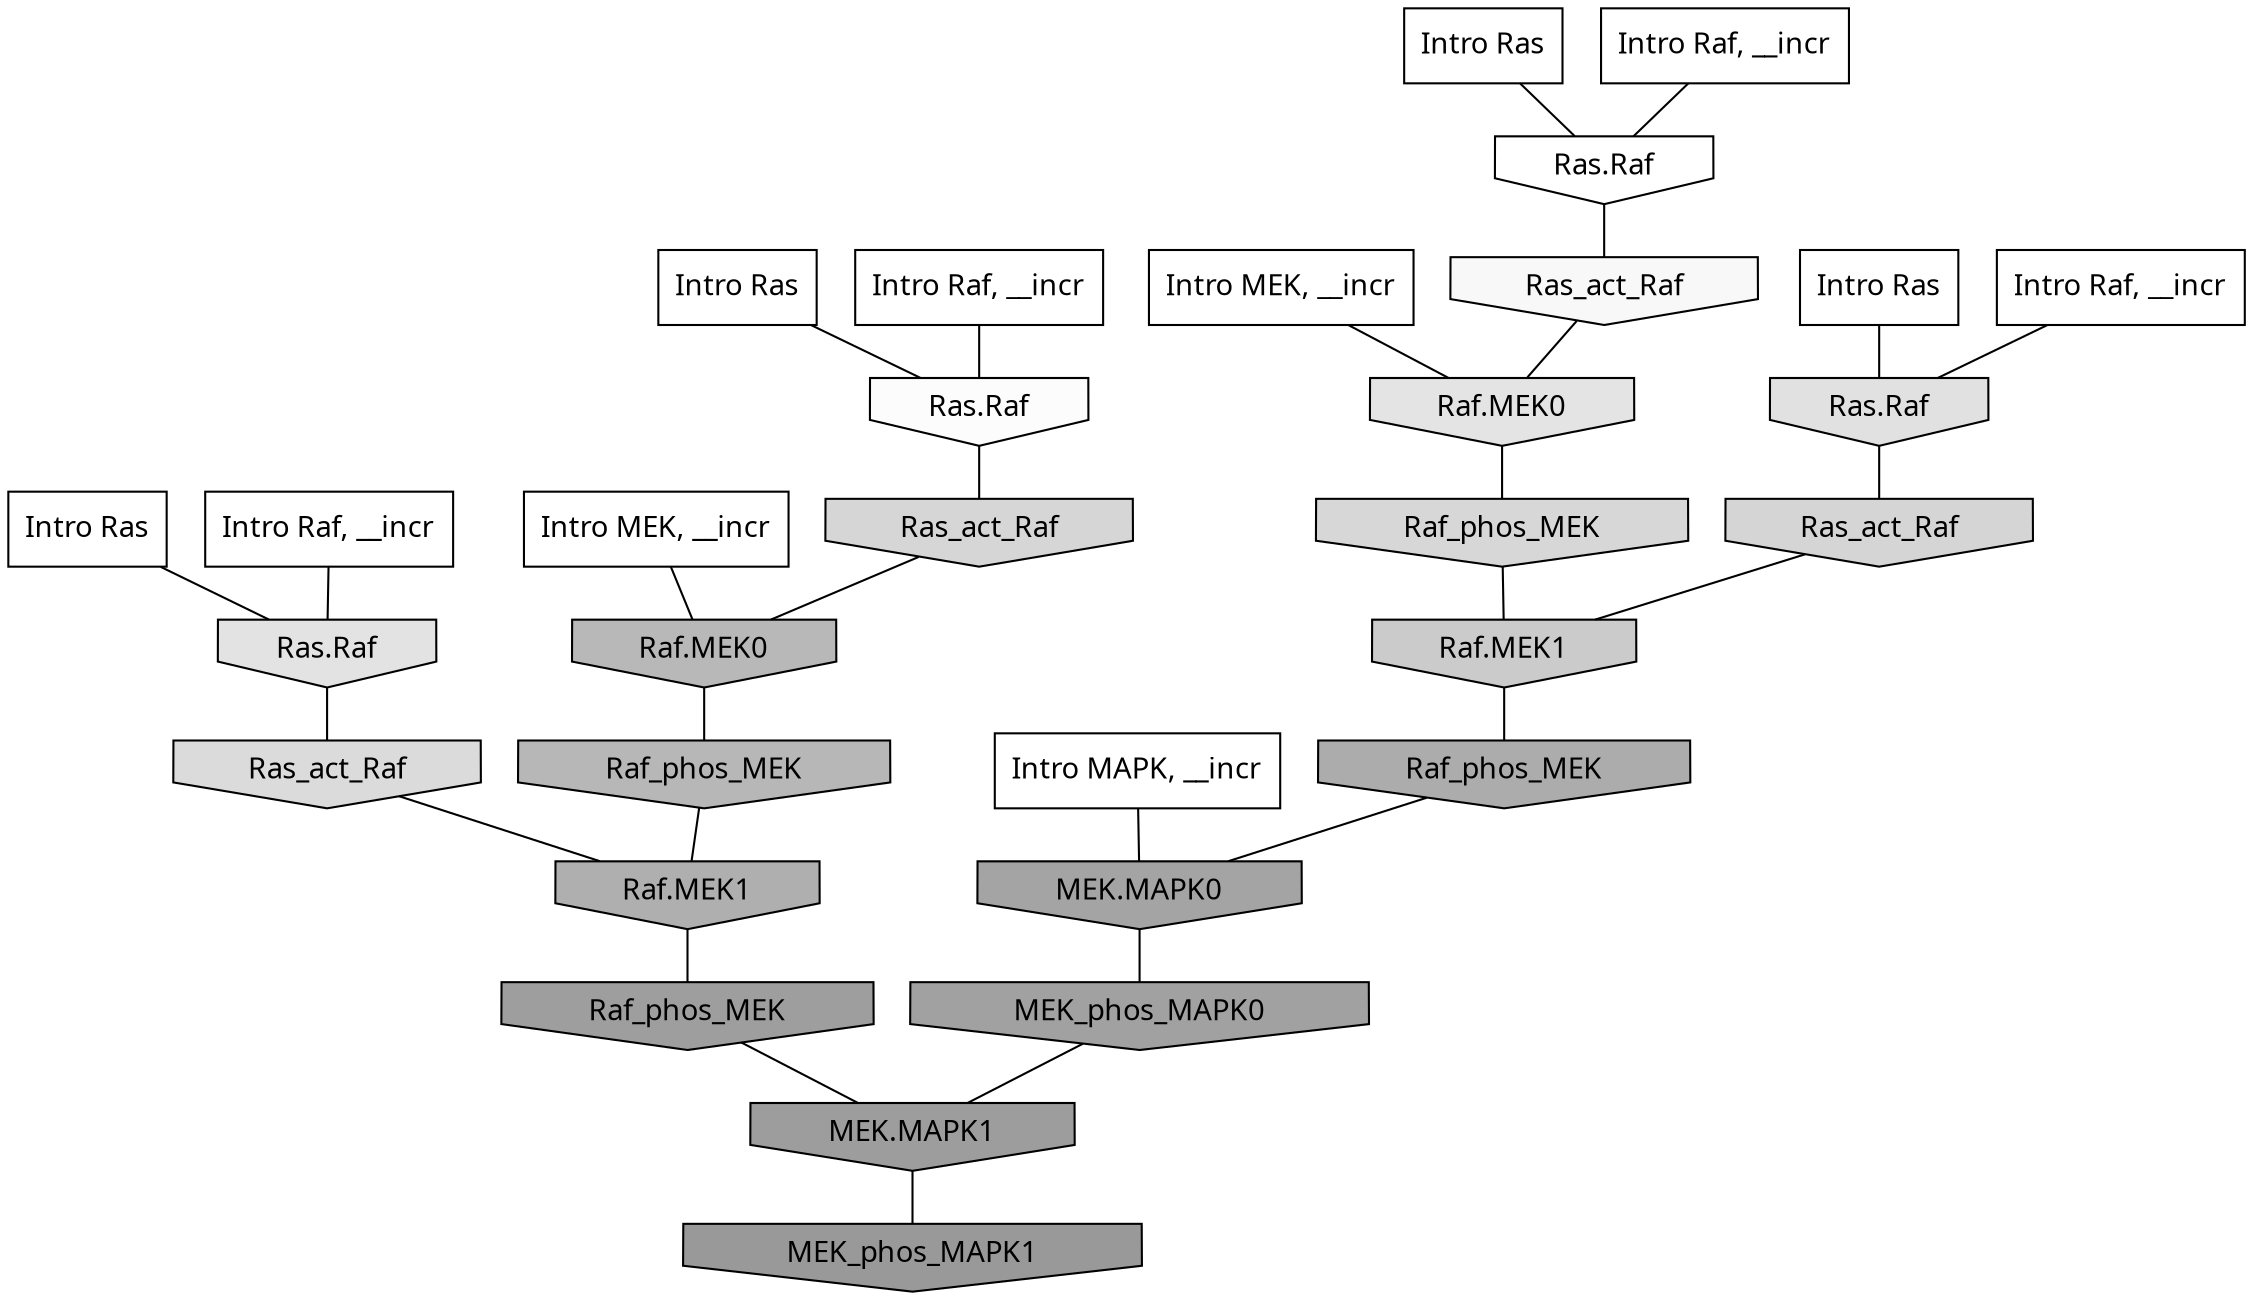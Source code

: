digraph G{
  rankdir="TB";
  ranksep=0.30;
  node [fontname="CMU Serif"];
  edge [fontname="CMU Serif"];
  
  4 [label="Intro Ras", shape=rectangle, style=filled, fillcolor="0.000 0.000 1.000"]
  
  7 [label="Intro Ras", shape=rectangle, style=filled, fillcolor="0.000 0.000 1.000"]
  
  48 [label="Intro Ras", shape=rectangle, style=filled, fillcolor="0.000 0.000 1.000"]
  
  92 [label="Intro Ras", shape=rectangle, style=filled, fillcolor="0.000 0.000 1.000"]
  
  132 [label="Intro Raf, __incr", shape=rectangle, style=filled, fillcolor="0.000 0.000 1.000"]
  
  761 [label="Intro Raf, __incr", shape=rectangle, style=filled, fillcolor="0.000 0.000 1.000"]
  
  901 [label="Intro Raf, __incr", shape=rectangle, style=filled, fillcolor="0.000 0.000 1.000"]
  
  1088 [label="Intro Raf, __incr", shape=rectangle, style=filled, fillcolor="0.000 0.000 1.000"]
  
  1384 [label="Intro MEK, __incr", shape=rectangle, style=filled, fillcolor="0.000 0.000 1.000"]
  
  1552 [label="Intro MEK, __incr", shape=rectangle, style=filled, fillcolor="0.000 0.000 1.000"]
  
  2131 [label="Intro MAPK, __incr", shape=rectangle, style=filled, fillcolor="0.000 0.000 1.000"]
  
  3260 [label="Ras.Raf", shape=invhouse, style=filled, fillcolor="0.000 0.000 1.000"]
  
  3402 [label="Ras.Raf", shape=invhouse, style=filled, fillcolor="0.000 0.000 0.986"]
  
  3500 [label="Ras_act_Raf", shape=invhouse, style=filled, fillcolor="0.000 0.000 0.970"]
  
  4402 [label="Raf.MEK0", shape=invhouse, style=filled, fillcolor="0.000 0.000 0.894"]
  
  4497 [label="Ras.Raf", shape=invhouse, style=filled, fillcolor="0.000 0.000 0.887"]
  
  4567 [label="Ras.Raf", shape=invhouse, style=filled, fillcolor="0.000 0.000 0.881"]
  
  4935 [label="Ras_act_Raf", shape=invhouse, style=filled, fillcolor="0.000 0.000 0.859"]
  
  5214 [label="Raf_phos_MEK", shape=invhouse, style=filled, fillcolor="0.000 0.000 0.841"]
  
  5235 [label="Ras_act_Raf", shape=invhouse, style=filled, fillcolor="0.000 0.000 0.839"]
  
  5373 [label="Ras_act_Raf", shape=invhouse, style=filled, fillcolor="0.000 0.000 0.833"]
  
  5998 [label="Raf.MEK1", shape=invhouse, style=filled, fillcolor="0.000 0.000 0.796"]
  
  7958 [label="Raf.MEK0", shape=invhouse, style=filled, fillcolor="0.000 0.000 0.721"]
  
  8073 [label="Raf_phos_MEK", shape=invhouse, style=filled, fillcolor="0.000 0.000 0.717"]
  
  9162 [label="Raf.MEK1", shape=invhouse, style=filled, fillcolor="0.000 0.000 0.684"]
  
  9575 [label="Raf_phos_MEK", shape=invhouse, style=filled, fillcolor="0.000 0.000 0.675"]
  
  10973 [label="MEK.MAPK0", shape=invhouse, style=filled, fillcolor="0.000 0.000 0.644"]
  
  11698 [label="MEK_phos_MAPK0", shape=invhouse, style=filled, fillcolor="0.000 0.000 0.630"]
  
  12296 [label="Raf_phos_MEK", shape=invhouse, style=filled, fillcolor="0.000 0.000 0.619"]
  
  12518 [label="MEK.MAPK1", shape=invhouse, style=filled, fillcolor="0.000 0.000 0.616"]
  
  13440 [label="MEK_phos_MAPK1", shape=invhouse, style=filled, fillcolor="0.000 0.000 0.600"]
  
  
  12518 -> 13440 [dir=none, color="0.000 0.000 0.000"] 
  12296 -> 12518 [dir=none, color="0.000 0.000 0.000"] 
  11698 -> 12518 [dir=none, color="0.000 0.000 0.000"] 
  10973 -> 11698 [dir=none, color="0.000 0.000 0.000"] 
  9575 -> 10973 [dir=none, color="0.000 0.000 0.000"] 
  9162 -> 12296 [dir=none, color="0.000 0.000 0.000"] 
  8073 -> 9162 [dir=none, color="0.000 0.000 0.000"] 
  7958 -> 8073 [dir=none, color="0.000 0.000 0.000"] 
  5998 -> 9575 [dir=none, color="0.000 0.000 0.000"] 
  5373 -> 5998 [dir=none, color="0.000 0.000 0.000"] 
  5235 -> 7958 [dir=none, color="0.000 0.000 0.000"] 
  5214 -> 5998 [dir=none, color="0.000 0.000 0.000"] 
  4935 -> 9162 [dir=none, color="0.000 0.000 0.000"] 
  4567 -> 5373 [dir=none, color="0.000 0.000 0.000"] 
  4497 -> 4935 [dir=none, color="0.000 0.000 0.000"] 
  4402 -> 5214 [dir=none, color="0.000 0.000 0.000"] 
  3500 -> 4402 [dir=none, color="0.000 0.000 0.000"] 
  3402 -> 5235 [dir=none, color="0.000 0.000 0.000"] 
  3260 -> 3500 [dir=none, color="0.000 0.000 0.000"] 
  2131 -> 10973 [dir=none, color="0.000 0.000 0.000"] 
  1552 -> 7958 [dir=none, color="0.000 0.000 0.000"] 
  1384 -> 4402 [dir=none, color="0.000 0.000 0.000"] 
  1088 -> 4567 [dir=none, color="0.000 0.000 0.000"] 
  901 -> 3402 [dir=none, color="0.000 0.000 0.000"] 
  761 -> 3260 [dir=none, color="0.000 0.000 0.000"] 
  132 -> 4497 [dir=none, color="0.000 0.000 0.000"] 
  92 -> 3260 [dir=none, color="0.000 0.000 0.000"] 
  48 -> 3402 [dir=none, color="0.000 0.000 0.000"] 
  7 -> 4567 [dir=none, color="0.000 0.000 0.000"] 
  4 -> 4497 [dir=none, color="0.000 0.000 0.000"] 
  
  }
